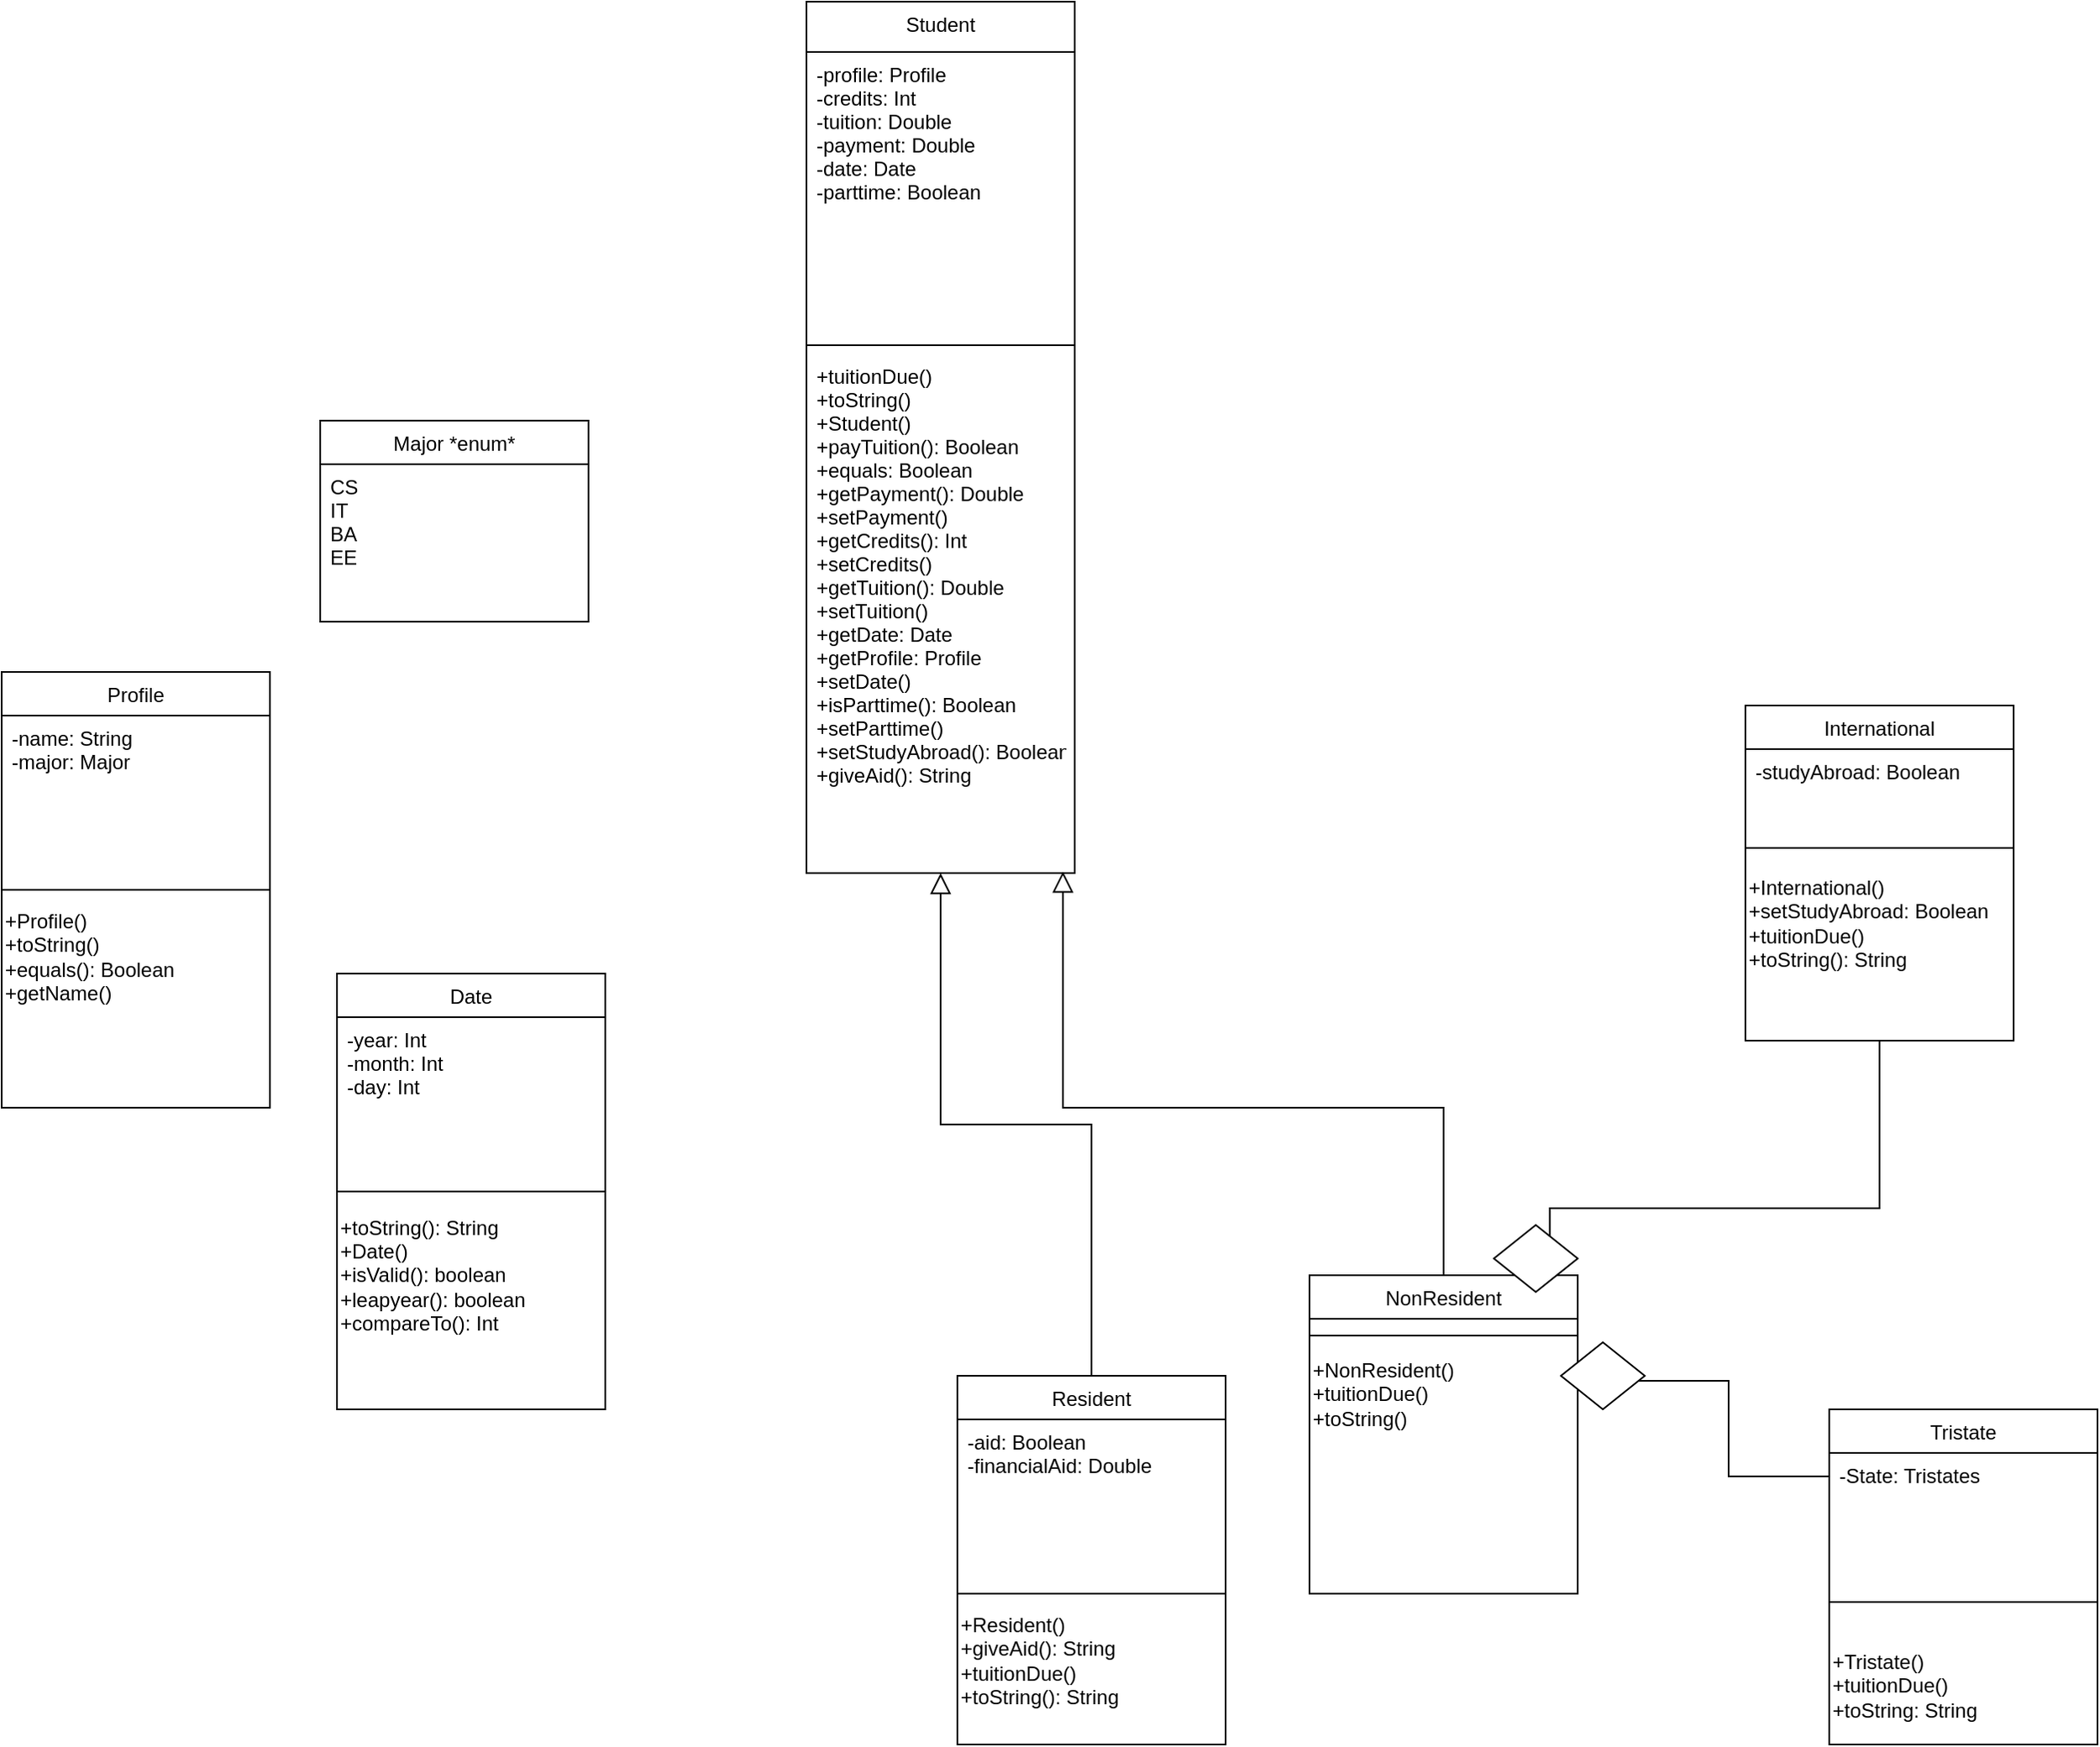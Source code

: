 <mxfile version="15.5.1" type="github">
  <diagram id="C5RBs43oDa-KdzZeNtuy" name="Page-1">
    <mxGraphModel dx="1126" dy="384" grid="1" gridSize="10" guides="1" tooltips="1" connect="1" arrows="1" fold="1" page="1" pageScale="1" pageWidth="827" pageHeight="1169" math="0" shadow="0">
      <root>
        <mxCell id="WIyWlLk6GJQsqaUBKTNV-0" />
        <mxCell id="WIyWlLk6GJQsqaUBKTNV-1" style="" parent="WIyWlLk6GJQsqaUBKTNV-0" />
        <mxCell id="zkfFHV4jXpPFQw0GAbJ--0" value="Student" style="swimlane;fontStyle=0;align=center;verticalAlign=top;childLayout=stackLayout;horizontal=1;startSize=30;horizontalStack=0;resizeParent=1;resizeLast=0;collapsible=1;marginBottom=0;rounded=0;shadow=0;strokeWidth=1;" parent="WIyWlLk6GJQsqaUBKTNV-1" vertex="1">
          <mxGeometry x="-110" y="10" width="160" height="520" as="geometry">
            <mxRectangle x="230" y="140" width="160" height="26" as="alternateBounds" />
          </mxGeometry>
        </mxCell>
        <mxCell id="zkfFHV4jXpPFQw0GAbJ--3" value="-profile: Profile&#xa;-credits: Int&#xa;-tuition: Double&#xa;-payment: Double&#xa;-date: Date&#xa;-parttime: Boolean&#xa;&#xa; &#xa;" style="text;align=left;verticalAlign=top;spacingLeft=4;spacingRight=4;overflow=hidden;rotatable=0;points=[[0,0.5],[1,0.5]];portConstraint=eastwest;rounded=0;shadow=0;html=0;" parent="zkfFHV4jXpPFQw0GAbJ--0" vertex="1">
          <mxGeometry y="30" width="160" height="170" as="geometry" />
        </mxCell>
        <mxCell id="zkfFHV4jXpPFQw0GAbJ--4" value="" style="line;html=1;strokeWidth=1;align=left;verticalAlign=middle;spacingTop=-1;spacingLeft=3;spacingRight=3;rotatable=0;labelPosition=right;points=[];portConstraint=eastwest;" parent="zkfFHV4jXpPFQw0GAbJ--0" vertex="1">
          <mxGeometry y="200" width="160" height="10" as="geometry" />
        </mxCell>
        <mxCell id="zkfFHV4jXpPFQw0GAbJ--5" value="+tuitionDue()&#xa;+toString()&#xa;+Student()&#xa;+payTuition(): Boolean&#xa;+equals: Boolean&#xa;+getPayment(): Double&#xa;+setPayment()&#xa;+getCredits(): Int&#xa;+setCredits()&#xa;+getTuition(): Double&#xa;+setTuition()&#xa;+getDate: Date&#xa;+getProfile: Profile&#xa;+setDate()&#xa;+isParttime(): Boolean&#xa;+setParttime()&#xa;+setStudyAbroad(): Boolean&#xa;+giveAid(): String&#xa;" style="text;align=left;verticalAlign=top;spacingLeft=4;spacingRight=4;overflow=hidden;rotatable=0;points=[[0,0.5],[1,0.5]];portConstraint=eastwest;" parent="zkfFHV4jXpPFQw0GAbJ--0" vertex="1">
          <mxGeometry y="210" width="160" height="310" as="geometry" />
        </mxCell>
        <mxCell id="zkfFHV4jXpPFQw0GAbJ--6" value="International" style="swimlane;fontStyle=0;align=center;verticalAlign=top;childLayout=stackLayout;horizontal=1;startSize=26;horizontalStack=0;resizeParent=1;resizeLast=0;collapsible=1;marginBottom=0;rounded=0;shadow=0;strokeWidth=1;" parent="WIyWlLk6GJQsqaUBKTNV-1" vertex="1">
          <mxGeometry x="450" y="430" width="160" height="200" as="geometry">
            <mxRectangle x="130" y="380" width="160" height="26" as="alternateBounds" />
          </mxGeometry>
        </mxCell>
        <mxCell id="zkfFHV4jXpPFQw0GAbJ--7" value="-studyAbroad: Boolean" style="text;align=left;verticalAlign=top;spacingLeft=4;spacingRight=4;overflow=hidden;rotatable=0;points=[[0,0.5],[1,0.5]];portConstraint=eastwest;" parent="zkfFHV4jXpPFQw0GAbJ--6" vertex="1">
          <mxGeometry y="26" width="160" height="44" as="geometry" />
        </mxCell>
        <mxCell id="zkfFHV4jXpPFQw0GAbJ--9" value="" style="line;html=1;strokeWidth=1;align=left;verticalAlign=middle;spacingTop=-1;spacingLeft=3;spacingRight=3;rotatable=0;labelPosition=right;points=[];portConstraint=eastwest;" parent="zkfFHV4jXpPFQw0GAbJ--6" vertex="1">
          <mxGeometry y="70" width="160" height="30" as="geometry" />
        </mxCell>
        <mxCell id="e7RU630hIr5rbXdtNLGF-17" value="+International()&lt;br&gt;+setStudyAbroad: Boolean&lt;br&gt;+tuitionDue()&lt;br&gt;+toString(): String" style="text;html=1;align=left;verticalAlign=middle;resizable=0;points=[];autosize=1;strokeColor=none;fillColor=none;" vertex="1" parent="zkfFHV4jXpPFQw0GAbJ--6">
          <mxGeometry y="100" width="160" height="60" as="geometry" />
        </mxCell>
        <mxCell id="zkfFHV4jXpPFQw0GAbJ--13" value="Resident" style="swimlane;fontStyle=0;align=center;verticalAlign=top;childLayout=stackLayout;horizontal=1;startSize=26;horizontalStack=0;resizeParent=1;resizeLast=0;collapsible=1;marginBottom=0;rounded=0;shadow=0;strokeWidth=1;" parent="WIyWlLk6GJQsqaUBKTNV-1" vertex="1">
          <mxGeometry x="-20" y="830" width="160" height="220" as="geometry">
            <mxRectangle x="340" y="380" width="170" height="26" as="alternateBounds" />
          </mxGeometry>
        </mxCell>
        <mxCell id="zkfFHV4jXpPFQw0GAbJ--14" value="-aid: Boolean&#xa;-financialAid: Double&#xa;" style="text;align=left;verticalAlign=top;spacingLeft=4;spacingRight=4;overflow=hidden;rotatable=0;points=[[0,0.5],[1,0.5]];portConstraint=eastwest;" parent="zkfFHV4jXpPFQw0GAbJ--13" vertex="1">
          <mxGeometry y="26" width="160" height="94" as="geometry" />
        </mxCell>
        <mxCell id="zkfFHV4jXpPFQw0GAbJ--15" value="" style="line;html=1;strokeWidth=1;align=left;verticalAlign=middle;spacingTop=-1;spacingLeft=3;spacingRight=3;rotatable=0;labelPosition=right;points=[];portConstraint=eastwest;" parent="zkfFHV4jXpPFQw0GAbJ--13" vertex="1">
          <mxGeometry y="120" width="160" height="20" as="geometry" />
        </mxCell>
        <mxCell id="e7RU630hIr5rbXdtNLGF-1" value="+Resident()&lt;br&gt;+giveAid(): String&lt;br&gt;+tuitionDue()&lt;br&gt;+toString(): String" style="text;html=1;align=left;verticalAlign=middle;resizable=0;points=[];autosize=1;strokeColor=none;fillColor=none;" vertex="1" parent="zkfFHV4jXpPFQw0GAbJ--13">
          <mxGeometry y="140" width="160" height="60" as="geometry" />
        </mxCell>
        <mxCell id="zkfFHV4jXpPFQw0GAbJ--16" value="" style="endArrow=block;endSize=10;endFill=0;shadow=0;strokeWidth=1;rounded=0;edgeStyle=elbowEdgeStyle;elbow=vertical;" parent="WIyWlLk6GJQsqaUBKTNV-1" source="zkfFHV4jXpPFQw0GAbJ--13" target="zkfFHV4jXpPFQw0GAbJ--0" edge="1">
          <mxGeometry width="160" relative="1" as="geometry">
            <mxPoint x="210" y="373" as="sourcePoint" />
            <mxPoint x="310" y="271" as="targetPoint" />
          </mxGeometry>
        </mxCell>
        <mxCell id="zkfFHV4jXpPFQw0GAbJ--17" value="NonResident" style="swimlane;fontStyle=0;align=center;verticalAlign=top;childLayout=stackLayout;horizontal=1;startSize=26;horizontalStack=0;resizeParent=1;resizeLast=0;collapsible=1;marginBottom=0;rounded=0;shadow=0;strokeWidth=1;" parent="WIyWlLk6GJQsqaUBKTNV-1" vertex="1">
          <mxGeometry x="190" y="770" width="160" height="190" as="geometry">
            <mxRectangle x="550" y="140" width="160" height="26" as="alternateBounds" />
          </mxGeometry>
        </mxCell>
        <mxCell id="zkfFHV4jXpPFQw0GAbJ--23" value="" style="line;html=1;strokeWidth=1;align=left;verticalAlign=middle;spacingTop=-1;spacingLeft=3;spacingRight=3;rotatable=0;labelPosition=right;points=[];portConstraint=eastwest;" parent="zkfFHV4jXpPFQw0GAbJ--17" vertex="1">
          <mxGeometry y="26" width="160" height="20" as="geometry" />
        </mxCell>
        <mxCell id="e7RU630hIr5rbXdtNLGF-6" value="+NonResident()&lt;br&gt;+tuitionDue()&lt;br&gt;+toString()" style="text;html=1;align=left;verticalAlign=middle;resizable=0;points=[];autosize=1;strokeColor=none;fillColor=none;" vertex="1" parent="zkfFHV4jXpPFQw0GAbJ--17">
          <mxGeometry y="46" width="160" height="50" as="geometry" />
        </mxCell>
        <mxCell id="e7RU630hIr5rbXdtNLGF-4" value="" style="endArrow=block;endSize=10;endFill=0;shadow=0;strokeWidth=1;rounded=0;edgeStyle=elbowEdgeStyle;elbow=vertical;entryX=0.956;entryY=0.997;entryDx=0;entryDy=0;entryPerimeter=0;exitX=0.5;exitY=0;exitDx=0;exitDy=0;" edge="1" parent="WIyWlLk6GJQsqaUBKTNV-1" source="zkfFHV4jXpPFQw0GAbJ--17" target="zkfFHV4jXpPFQw0GAbJ--5">
          <mxGeometry width="160" relative="1" as="geometry">
            <mxPoint x="703" y="290" as="sourcePoint" />
            <mxPoint x="490" y="340" as="targetPoint" />
            <Array as="points">
              <mxPoint x="170" y="670" />
              <mxPoint x="490" y="290" />
              <mxPoint x="580" y="240" />
            </Array>
          </mxGeometry>
        </mxCell>
        <mxCell id="e7RU630hIr5rbXdtNLGF-13" value="" style="rhombus;whiteSpace=wrap;html=1;align=left;" vertex="1" parent="WIyWlLk6GJQsqaUBKTNV-1">
          <mxGeometry x="300" y="740" width="50" height="40" as="geometry" />
        </mxCell>
        <mxCell id="e7RU630hIr5rbXdtNLGF-14" value="" style="endArrow=none;endSize=10;endFill=0;shadow=0;strokeWidth=1;rounded=0;edgeStyle=elbowEdgeStyle;elbow=vertical;entryX=0.75;entryY=0;entryDx=0;entryDy=0;exitX=0.5;exitY=1;exitDx=0;exitDy=0;" edge="1" parent="WIyWlLk6GJQsqaUBKTNV-1" source="zkfFHV4jXpPFQw0GAbJ--6" target="e7RU630hIr5rbXdtNLGF-13">
          <mxGeometry width="160" relative="1" as="geometry">
            <mxPoint x="530" y="650" as="sourcePoint" />
            <mxPoint x="310" y="770" as="targetPoint" />
            <Array as="points">
              <mxPoint x="420" y="730" />
            </Array>
          </mxGeometry>
        </mxCell>
        <mxCell id="e7RU630hIr5rbXdtNLGF-24" value="" style="edgeStyle=orthogonalEdgeStyle;rounded=0;orthogonalLoop=1;jettySize=auto;html=1;entryX=1;entryY=0.5;entryDx=0;entryDy=0;" edge="1" parent="WIyWlLk6GJQsqaUBKTNV-1" source="e7RU630hIr5rbXdtNLGF-19">
          <mxGeometry relative="1" as="geometry">
            <mxPoint x="350" y="833" as="targetPoint" />
            <Array as="points">
              <mxPoint x="440" y="890" />
              <mxPoint x="440" y="833" />
            </Array>
          </mxGeometry>
        </mxCell>
        <mxCell id="e7RU630hIr5rbXdtNLGF-19" value="Tristate" style="swimlane;fontStyle=0;align=center;verticalAlign=top;childLayout=stackLayout;horizontal=1;startSize=26;horizontalStack=0;resizeParent=1;resizeLast=0;collapsible=1;marginBottom=0;rounded=0;shadow=0;strokeWidth=1;" vertex="1" parent="WIyWlLk6GJQsqaUBKTNV-1">
          <mxGeometry x="500" y="850" width="160" height="200" as="geometry">
            <mxRectangle x="130" y="380" width="160" height="26" as="alternateBounds" />
          </mxGeometry>
        </mxCell>
        <mxCell id="e7RU630hIr5rbXdtNLGF-20" value="-State: Tristates" style="text;align=left;verticalAlign=top;spacingLeft=4;spacingRight=4;overflow=hidden;rotatable=0;points=[[0,0.5],[1,0.5]];portConstraint=eastwest;" vertex="1" parent="e7RU630hIr5rbXdtNLGF-19">
          <mxGeometry y="26" width="160" height="64" as="geometry" />
        </mxCell>
        <mxCell id="e7RU630hIr5rbXdtNLGF-21" value="" style="line;html=1;strokeWidth=1;align=left;verticalAlign=middle;spacingTop=-1;spacingLeft=3;spacingRight=3;rotatable=0;labelPosition=right;points=[];portConstraint=eastwest;" vertex="1" parent="e7RU630hIr5rbXdtNLGF-19">
          <mxGeometry y="90" width="160" height="50" as="geometry" />
        </mxCell>
        <mxCell id="e7RU630hIr5rbXdtNLGF-22" value="+Tristate()&lt;br&gt;+tuitionDue()&lt;br&gt;+toString: String" style="text;html=1;align=left;verticalAlign=middle;resizable=0;points=[];autosize=1;strokeColor=none;fillColor=none;" vertex="1" parent="e7RU630hIr5rbXdtNLGF-19">
          <mxGeometry y="140" width="160" height="50" as="geometry" />
        </mxCell>
        <mxCell id="e7RU630hIr5rbXdtNLGF-30" value="" style="rhombus;whiteSpace=wrap;html=1;align=left;" vertex="1" parent="WIyWlLk6GJQsqaUBKTNV-1">
          <mxGeometry x="340" y="810" width="50" height="40" as="geometry" />
        </mxCell>
        <mxCell id="e7RU630hIr5rbXdtNLGF-31" value="Date" style="swimlane;fontStyle=0;align=center;verticalAlign=top;childLayout=stackLayout;horizontal=1;startSize=26;horizontalStack=0;resizeParent=1;resizeLast=0;collapsible=1;marginBottom=0;rounded=0;shadow=0;strokeWidth=1;" vertex="1" parent="WIyWlLk6GJQsqaUBKTNV-1">
          <mxGeometry x="-390" y="590" width="160" height="260" as="geometry">
            <mxRectangle x="340" y="380" width="170" height="26" as="alternateBounds" />
          </mxGeometry>
        </mxCell>
        <mxCell id="e7RU630hIr5rbXdtNLGF-32" value="-year: Int&#xa;-month: Int&#xa;-day: Int &#xa;" style="text;align=left;verticalAlign=top;spacingLeft=4;spacingRight=4;overflow=hidden;rotatable=0;points=[[0,0.5],[1,0.5]];portConstraint=eastwest;" vertex="1" parent="e7RU630hIr5rbXdtNLGF-31">
          <mxGeometry y="26" width="160" height="94" as="geometry" />
        </mxCell>
        <mxCell id="e7RU630hIr5rbXdtNLGF-33" value="" style="line;html=1;strokeWidth=1;align=left;verticalAlign=middle;spacingTop=-1;spacingLeft=3;spacingRight=3;rotatable=0;labelPosition=right;points=[];portConstraint=eastwest;" vertex="1" parent="e7RU630hIr5rbXdtNLGF-31">
          <mxGeometry y="120" width="160" height="20" as="geometry" />
        </mxCell>
        <mxCell id="e7RU630hIr5rbXdtNLGF-34" value="+toString(): String&lt;br&gt;+Date()&lt;br&gt;+isValid(): boolean&lt;br&gt;+leapyear(): boolean&lt;br&gt;+compareTo(): Int" style="text;html=1;align=left;verticalAlign=middle;resizable=0;points=[];autosize=1;strokeColor=none;fillColor=none;" vertex="1" parent="e7RU630hIr5rbXdtNLGF-31">
          <mxGeometry y="140" width="160" height="80" as="geometry" />
        </mxCell>
        <mxCell id="e7RU630hIr5rbXdtNLGF-36" value="Major *enum*" style="swimlane;fontStyle=0;align=center;verticalAlign=top;childLayout=stackLayout;horizontal=1;startSize=26;horizontalStack=0;resizeParent=1;resizeLast=0;collapsible=1;marginBottom=0;rounded=0;shadow=0;strokeWidth=1;" vertex="1" parent="WIyWlLk6GJQsqaUBKTNV-1">
          <mxGeometry x="-400" y="260" width="160" height="120" as="geometry">
            <mxRectangle x="340" y="380" width="170" height="26" as="alternateBounds" />
          </mxGeometry>
        </mxCell>
        <mxCell id="e7RU630hIr5rbXdtNLGF-37" value="CS&#xa;IT&#xa;BA&#xa;EE&#xa;" style="text;align=left;verticalAlign=top;spacingLeft=4;spacingRight=4;overflow=hidden;rotatable=0;points=[[0,0.5],[1,0.5]];portConstraint=eastwest;" vertex="1" parent="e7RU630hIr5rbXdtNLGF-36">
          <mxGeometry y="26" width="160" height="94" as="geometry" />
        </mxCell>
        <mxCell id="e7RU630hIr5rbXdtNLGF-44" value="Profile" style="swimlane;fontStyle=0;align=center;verticalAlign=top;childLayout=stackLayout;horizontal=1;startSize=26;horizontalStack=0;resizeParent=1;resizeLast=0;collapsible=1;marginBottom=0;rounded=0;shadow=0;strokeWidth=1;" vertex="1" parent="WIyWlLk6GJQsqaUBKTNV-1">
          <mxGeometry x="-590" y="410" width="160" height="260" as="geometry">
            <mxRectangle x="340" y="380" width="170" height="26" as="alternateBounds" />
          </mxGeometry>
        </mxCell>
        <mxCell id="e7RU630hIr5rbXdtNLGF-45" value="-name: String&#xa;-major: Major" style="text;align=left;verticalAlign=top;spacingLeft=4;spacingRight=4;overflow=hidden;rotatable=0;points=[[0,0.5],[1,0.5]];portConstraint=eastwest;" vertex="1" parent="e7RU630hIr5rbXdtNLGF-44">
          <mxGeometry y="26" width="160" height="94" as="geometry" />
        </mxCell>
        <mxCell id="e7RU630hIr5rbXdtNLGF-46" value="" style="line;html=1;strokeWidth=1;align=left;verticalAlign=middle;spacingTop=-1;spacingLeft=3;spacingRight=3;rotatable=0;labelPosition=right;points=[];portConstraint=eastwest;" vertex="1" parent="e7RU630hIr5rbXdtNLGF-44">
          <mxGeometry y="120" width="160" height="20" as="geometry" />
        </mxCell>
        <mxCell id="e7RU630hIr5rbXdtNLGF-47" value="+Profile()&lt;br&gt;+toString()&lt;br&gt;+equals(): Boolean&lt;br&gt;+getName()" style="text;html=1;align=left;verticalAlign=middle;resizable=0;points=[];autosize=1;strokeColor=none;fillColor=none;" vertex="1" parent="e7RU630hIr5rbXdtNLGF-44">
          <mxGeometry y="140" width="160" height="60" as="geometry" />
        </mxCell>
      </root>
    </mxGraphModel>
  </diagram>
</mxfile>
